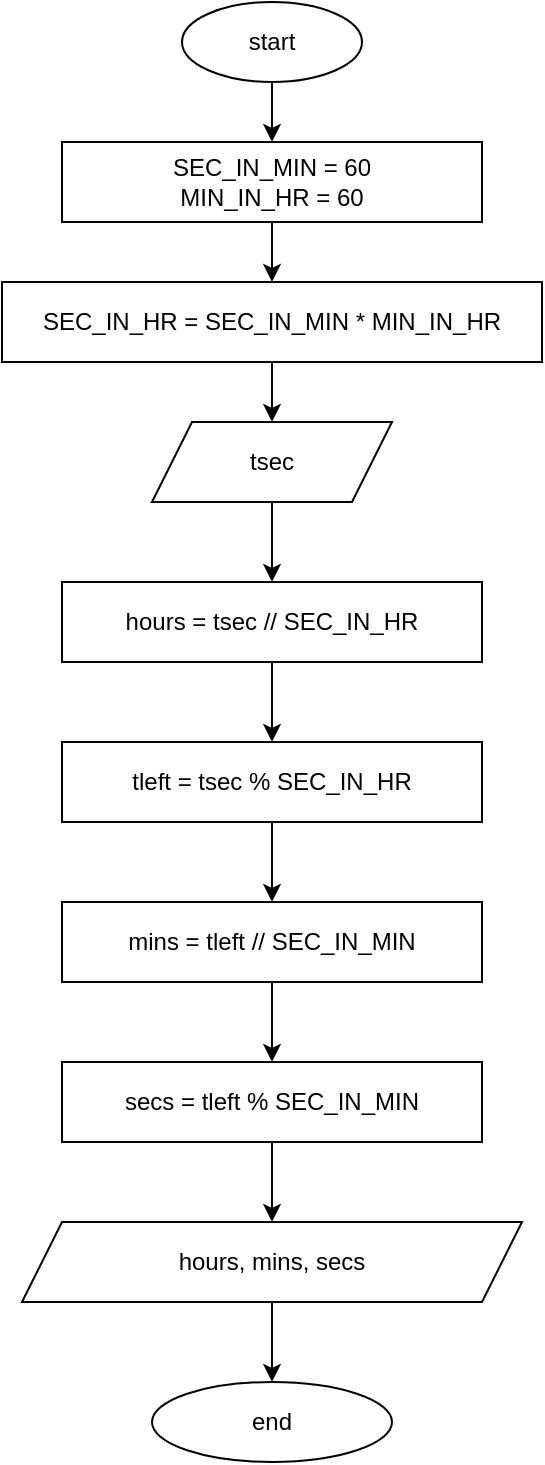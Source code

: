 <mxfile version="28.2.5">
  <diagram name="Page-1" id="GmAXu2W3FbztkmVpDO5C">
    <mxGraphModel dx="1351" dy="1003" grid="1" gridSize="10" guides="1" tooltips="1" connect="1" arrows="1" fold="1" page="1" pageScale="1" pageWidth="827" pageHeight="1169" background="#ffffff" math="0" shadow="0">
      <root>
        <mxCell id="0" />
        <mxCell id="1" parent="0" />
        <mxCell id="IZQVQYXImKXm4vi6CAaF-3" value="" style="edgeStyle=orthogonalEdgeStyle;rounded=0;orthogonalLoop=1;jettySize=auto;html=1;" parent="1" source="IZQVQYXImKXm4vi6CAaF-1" target="IZQVQYXImKXm4vi6CAaF-2" edge="1">
          <mxGeometry relative="1" as="geometry" />
        </mxCell>
        <mxCell id="IZQVQYXImKXm4vi6CAaF-1" value="start" style="ellipse;whiteSpace=wrap;html=1;" parent="1" vertex="1">
          <mxGeometry x="350" y="50" width="90" height="40" as="geometry" />
        </mxCell>
        <mxCell id="IZQVQYXImKXm4vi6CAaF-5" value="" style="edgeStyle=orthogonalEdgeStyle;rounded=0;orthogonalLoop=1;jettySize=auto;html=1;" parent="1" source="IZQVQYXImKXm4vi6CAaF-2" target="IZQVQYXImKXm4vi6CAaF-4" edge="1">
          <mxGeometry relative="1" as="geometry" />
        </mxCell>
        <mxCell id="IZQVQYXImKXm4vi6CAaF-2" value="SEC_IN_MIN = 60&lt;div&gt;MIN_IN_HR = 60&lt;/div&gt;" style="rounded=0;whiteSpace=wrap;html=1;" parent="1" vertex="1">
          <mxGeometry x="290" y="120" width="210" height="40" as="geometry" />
        </mxCell>
        <mxCell id="IZQVQYXImKXm4vi6CAaF-7" value="" style="edgeStyle=orthogonalEdgeStyle;rounded=0;orthogonalLoop=1;jettySize=auto;html=1;" parent="1" source="IZQVQYXImKXm4vi6CAaF-4" target="IZQVQYXImKXm4vi6CAaF-6" edge="1">
          <mxGeometry relative="1" as="geometry" />
        </mxCell>
        <mxCell id="IZQVQYXImKXm4vi6CAaF-4" value="&lt;div&gt;SEC_IN_HR = SEC_IN_MIN * MIN_IN_HR&lt;/div&gt;" style="whiteSpace=wrap;html=1;rounded=0;" parent="1" vertex="1">
          <mxGeometry x="260" y="190" width="270" height="40" as="geometry" />
        </mxCell>
        <mxCell id="IZQVQYXImKXm4vi6CAaF-25" value="" style="edgeStyle=orthogonalEdgeStyle;rounded=0;orthogonalLoop=1;jettySize=auto;html=1;" parent="1" source="IZQVQYXImKXm4vi6CAaF-6" target="IZQVQYXImKXm4vi6CAaF-12" edge="1">
          <mxGeometry relative="1" as="geometry" />
        </mxCell>
        <mxCell id="IZQVQYXImKXm4vi6CAaF-6" value="tsec" style="shape=parallelogram;perimeter=parallelogramPerimeter;whiteSpace=wrap;html=1;fixedSize=1;rounded=0;" parent="1" vertex="1">
          <mxGeometry x="335" y="260" width="120" height="40" as="geometry" />
        </mxCell>
        <mxCell id="IZQVQYXImKXm4vi6CAaF-15" value="" style="edgeStyle=orthogonalEdgeStyle;rounded=0;orthogonalLoop=1;jettySize=auto;html=1;" parent="1" source="IZQVQYXImKXm4vi6CAaF-12" target="IZQVQYXImKXm4vi6CAaF-14" edge="1">
          <mxGeometry relative="1" as="geometry" />
        </mxCell>
        <mxCell id="IZQVQYXImKXm4vi6CAaF-12" value="hours = tsec // SEC_IN_HR" style="whiteSpace=wrap;html=1;rounded=0;" parent="1" vertex="1">
          <mxGeometry x="290" y="340" width="210" height="40" as="geometry" />
        </mxCell>
        <mxCell id="IZQVQYXImKXm4vi6CAaF-17" value="" style="edgeStyle=orthogonalEdgeStyle;rounded=0;orthogonalLoop=1;jettySize=auto;html=1;" parent="1" source="IZQVQYXImKXm4vi6CAaF-14" target="IZQVQYXImKXm4vi6CAaF-16" edge="1">
          <mxGeometry relative="1" as="geometry" />
        </mxCell>
        <mxCell id="IZQVQYXImKXm4vi6CAaF-14" value="tleft = tsec % SEC_IN_HR" style="whiteSpace=wrap;html=1;rounded=0;" parent="1" vertex="1">
          <mxGeometry x="290" y="420" width="210" height="40" as="geometry" />
        </mxCell>
        <mxCell id="IZQVQYXImKXm4vi6CAaF-19" value="" style="edgeStyle=orthogonalEdgeStyle;rounded=0;orthogonalLoop=1;jettySize=auto;html=1;" parent="1" source="IZQVQYXImKXm4vi6CAaF-16" target="IZQVQYXImKXm4vi6CAaF-18" edge="1">
          <mxGeometry relative="1" as="geometry" />
        </mxCell>
        <mxCell id="IZQVQYXImKXm4vi6CAaF-16" value="mins = tleft // SEC_IN_MIN" style="whiteSpace=wrap;html=1;rounded=0;" parent="1" vertex="1">
          <mxGeometry x="290" y="500" width="210" height="40" as="geometry" />
        </mxCell>
        <mxCell id="IZQVQYXImKXm4vi6CAaF-21" value="" style="edgeStyle=orthogonalEdgeStyle;rounded=0;orthogonalLoop=1;jettySize=auto;html=1;" parent="1" source="IZQVQYXImKXm4vi6CAaF-18" target="IZQVQYXImKXm4vi6CAaF-20" edge="1">
          <mxGeometry relative="1" as="geometry" />
        </mxCell>
        <mxCell id="IZQVQYXImKXm4vi6CAaF-18" value="secs = tleft % SEC_IN_MIN" style="whiteSpace=wrap;html=1;rounded=0;" parent="1" vertex="1">
          <mxGeometry x="290" y="580" width="210" height="40" as="geometry" />
        </mxCell>
        <mxCell id="IZQVQYXImKXm4vi6CAaF-23" value="" style="edgeStyle=orthogonalEdgeStyle;rounded=0;orthogonalLoop=1;jettySize=auto;html=1;" parent="1" source="IZQVQYXImKXm4vi6CAaF-20" target="IZQVQYXImKXm4vi6CAaF-22" edge="1">
          <mxGeometry relative="1" as="geometry" />
        </mxCell>
        <mxCell id="IZQVQYXImKXm4vi6CAaF-20" value="hours, mins, secs" style="shape=parallelogram;perimeter=parallelogramPerimeter;whiteSpace=wrap;html=1;fixedSize=1;rounded=0;" parent="1" vertex="1">
          <mxGeometry x="270" y="660" width="250" height="40" as="geometry" />
        </mxCell>
        <mxCell id="IZQVQYXImKXm4vi6CAaF-22" value="end" style="ellipse;whiteSpace=wrap;html=1;" parent="1" vertex="1">
          <mxGeometry x="335" y="740" width="120" height="40" as="geometry" />
        </mxCell>
      </root>
    </mxGraphModel>
  </diagram>
</mxfile>
